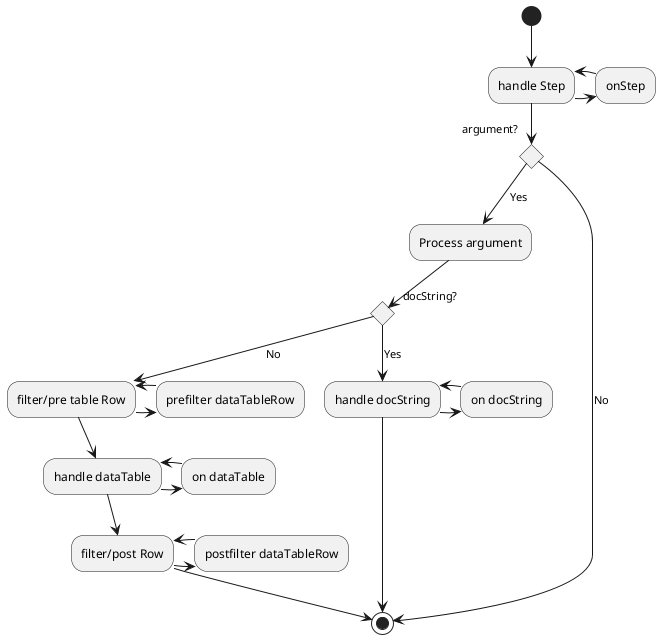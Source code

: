 @startuml
(*) --> "handle Step"
-right-> "onStep"
-left-> "handle Step"
If "argument?"
--> [Yes] "Process argument"
	If "docString?"
	-->[Yes] "handle docString"
	-right-> "on docString"
	-left-> "handle docString"
	--> (*)
	else
	--> [No] "filter/pre table Row"
	-right-> "prefilter dataTableRow"
	-left-> "filter/pre table Row"
	--> "handle dataTable"
	-right-> "on dataTable"
	-left-> "handle dataTable"
	--> "filter/post Row"
	-right-> "postfilter dataTableRow"
	-left-> "filter/post Row"
	--> (*)
endif
else
-->[No] (*)
@enduml